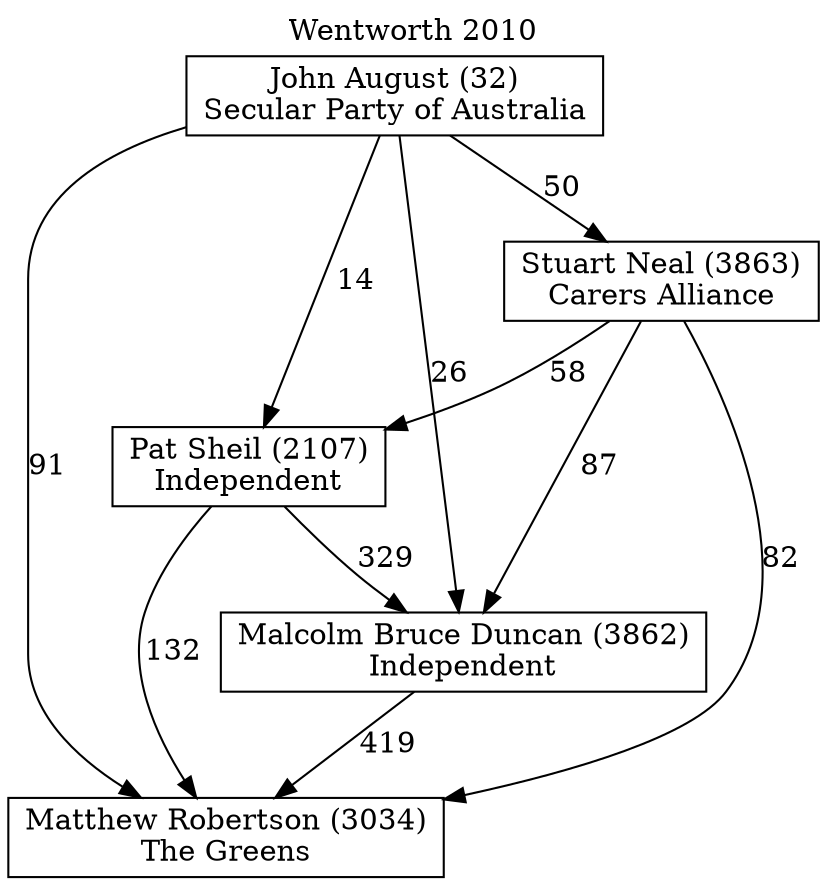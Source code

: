 // House preference flow
digraph "Matthew Robertson (3034)_Wentworth_2010" {
	graph [label="Wentworth 2010" labelloc=t mclimit=10]
	node [shape=box]
	"John August (32)" [label="John August (32)
Secular Party of Australia"]
	"Malcolm Bruce Duncan (3862)" [label="Malcolm Bruce Duncan (3862)
Independent"]
	"Matthew Robertson (3034)" [label="Matthew Robertson (3034)
The Greens"]
	"Pat Sheil (2107)" [label="Pat Sheil (2107)
Independent"]
	"Stuart Neal (3863)" [label="Stuart Neal (3863)
Carers Alliance"]
	"John August (32)" -> "Malcolm Bruce Duncan (3862)" [label=26]
	"John August (32)" -> "Matthew Robertson (3034)" [label=91]
	"John August (32)" -> "Pat Sheil (2107)" [label=14]
	"John August (32)" -> "Stuart Neal (3863)" [label=50]
	"Malcolm Bruce Duncan (3862)" -> "Matthew Robertson (3034)" [label=419]
	"Pat Sheil (2107)" -> "Malcolm Bruce Duncan (3862)" [label=329]
	"Pat Sheil (2107)" -> "Matthew Robertson (3034)" [label=132]
	"Stuart Neal (3863)" -> "Malcolm Bruce Duncan (3862)" [label=87]
	"Stuart Neal (3863)" -> "Matthew Robertson (3034)" [label=82]
	"Stuart Neal (3863)" -> "Pat Sheil (2107)" [label=58]
}
